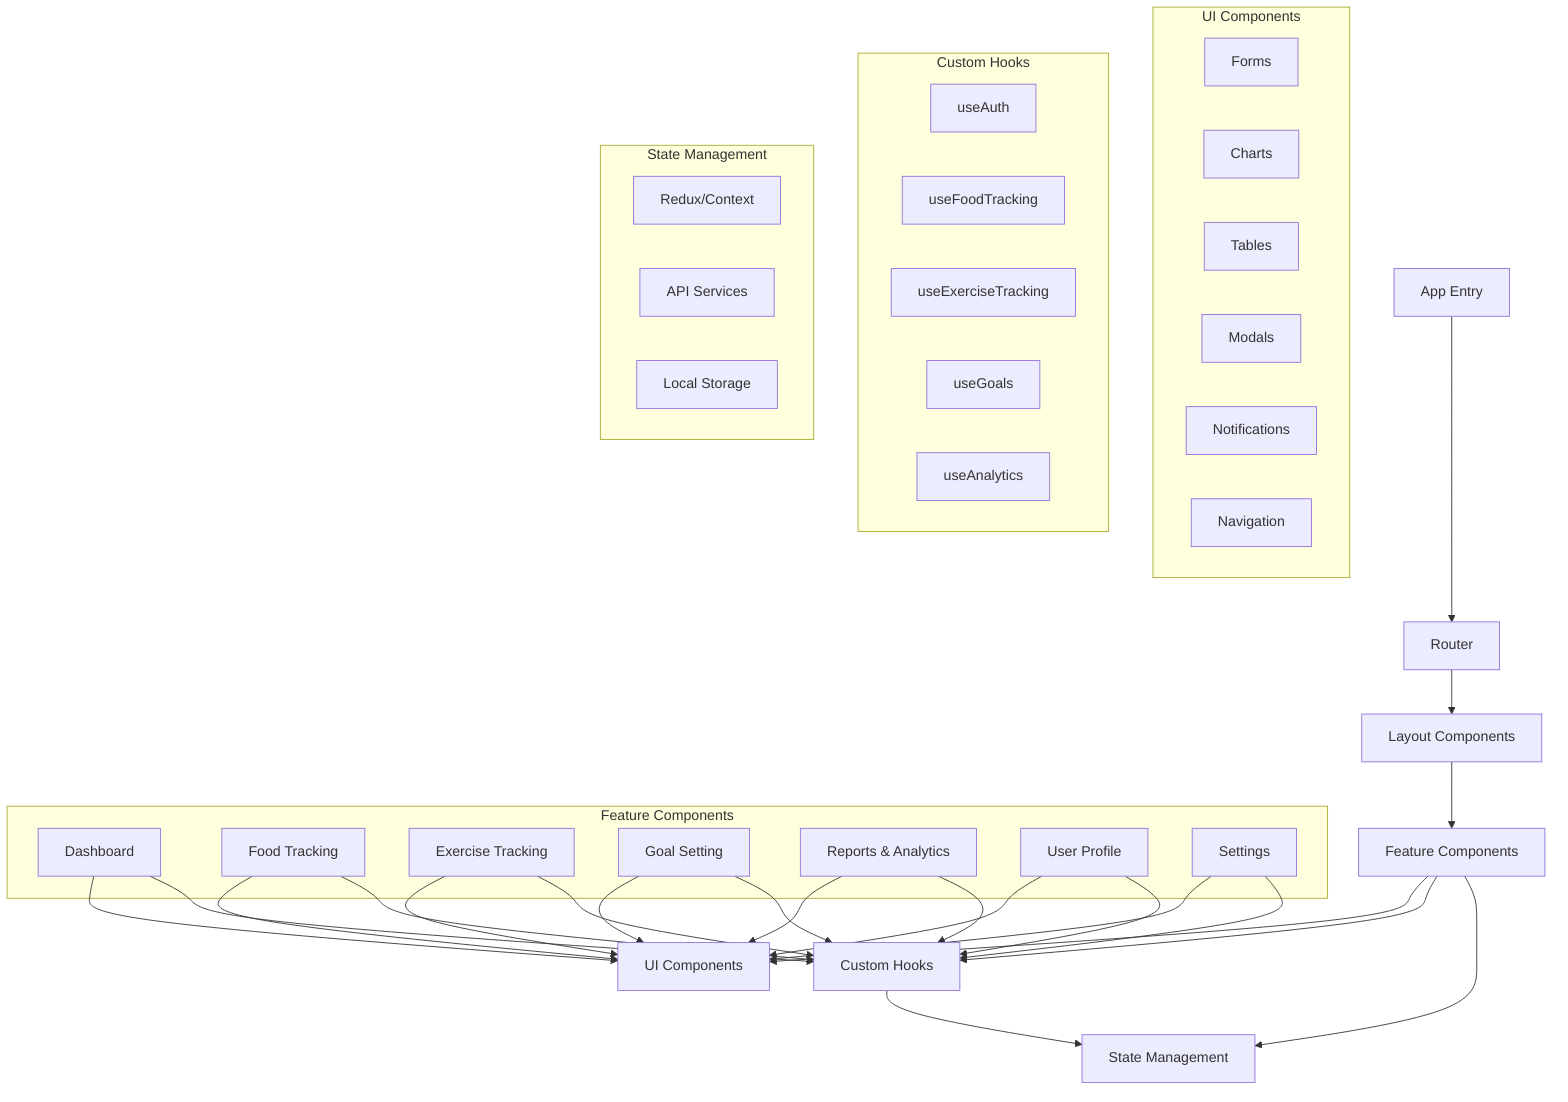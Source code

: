 graph TD;
    A["App Entry"] --> B["Router"]
    B --> C["Layout Components"]
    C --> D["Feature Components"]
    D --> E["UI Components"]
    D --> F["Custom Hooks"]
    D --> G["State Management"]
    
    subgraph "Feature Components"
        D1["Dashboard"]
        D2["Food Tracking"]
        D3["Exercise Tracking"]
        D4["Goal Setting"]
        D5["Reports & Analytics"]
        D6["User Profile"]
        D7["Settings"]
    end
    
    subgraph "UI Components"
        E1["Forms"]
        E2["Charts"]
        E3["Tables"]
        E4["Modals"]
        E5["Notifications"]
        E6["Navigation"]
    end
    
    subgraph "Custom Hooks"
        F1["useAuth"]
        F2["useFoodTracking"]
        F3["useExerciseTracking"]
        F4["useGoals"]
        F5["useAnalytics"]
    end
    
    subgraph "State Management"
        G1["Redux/Context"]
        G2["API Services"]
        G3["Local Storage"]
    end
    
    D1 --> E
    D2 --> E
    D3 --> E
    D4 --> E
    D5 --> E
    D6 --> E
    D7 --> E
    
    D1 --> F
    D2 --> F
    D3 --> F
    D4 --> F
    D5 --> F
    D6 --> F
    D7 --> F
    
    F --> G
